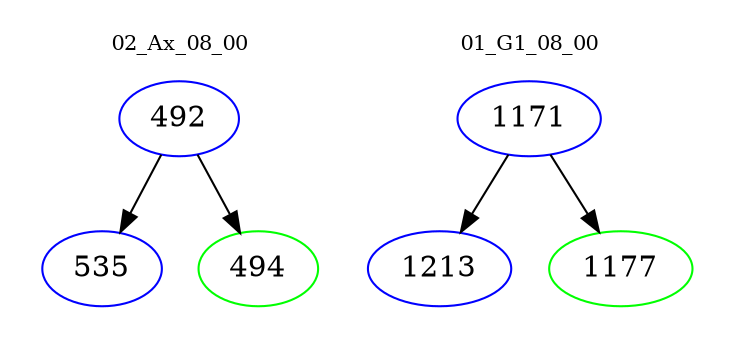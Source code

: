 digraph{
subgraph cluster_0 {
color = white
label = "02_Ax_08_00";
fontsize=10;
T0_492 [label="492", color="blue"]
T0_492 -> T0_535 [color="black"]
T0_535 [label="535", color="blue"]
T0_492 -> T0_494 [color="black"]
T0_494 [label="494", color="green"]
}
subgraph cluster_1 {
color = white
label = "01_G1_08_00";
fontsize=10;
T1_1171 [label="1171", color="blue"]
T1_1171 -> T1_1213 [color="black"]
T1_1213 [label="1213", color="blue"]
T1_1171 -> T1_1177 [color="black"]
T1_1177 [label="1177", color="green"]
}
}

